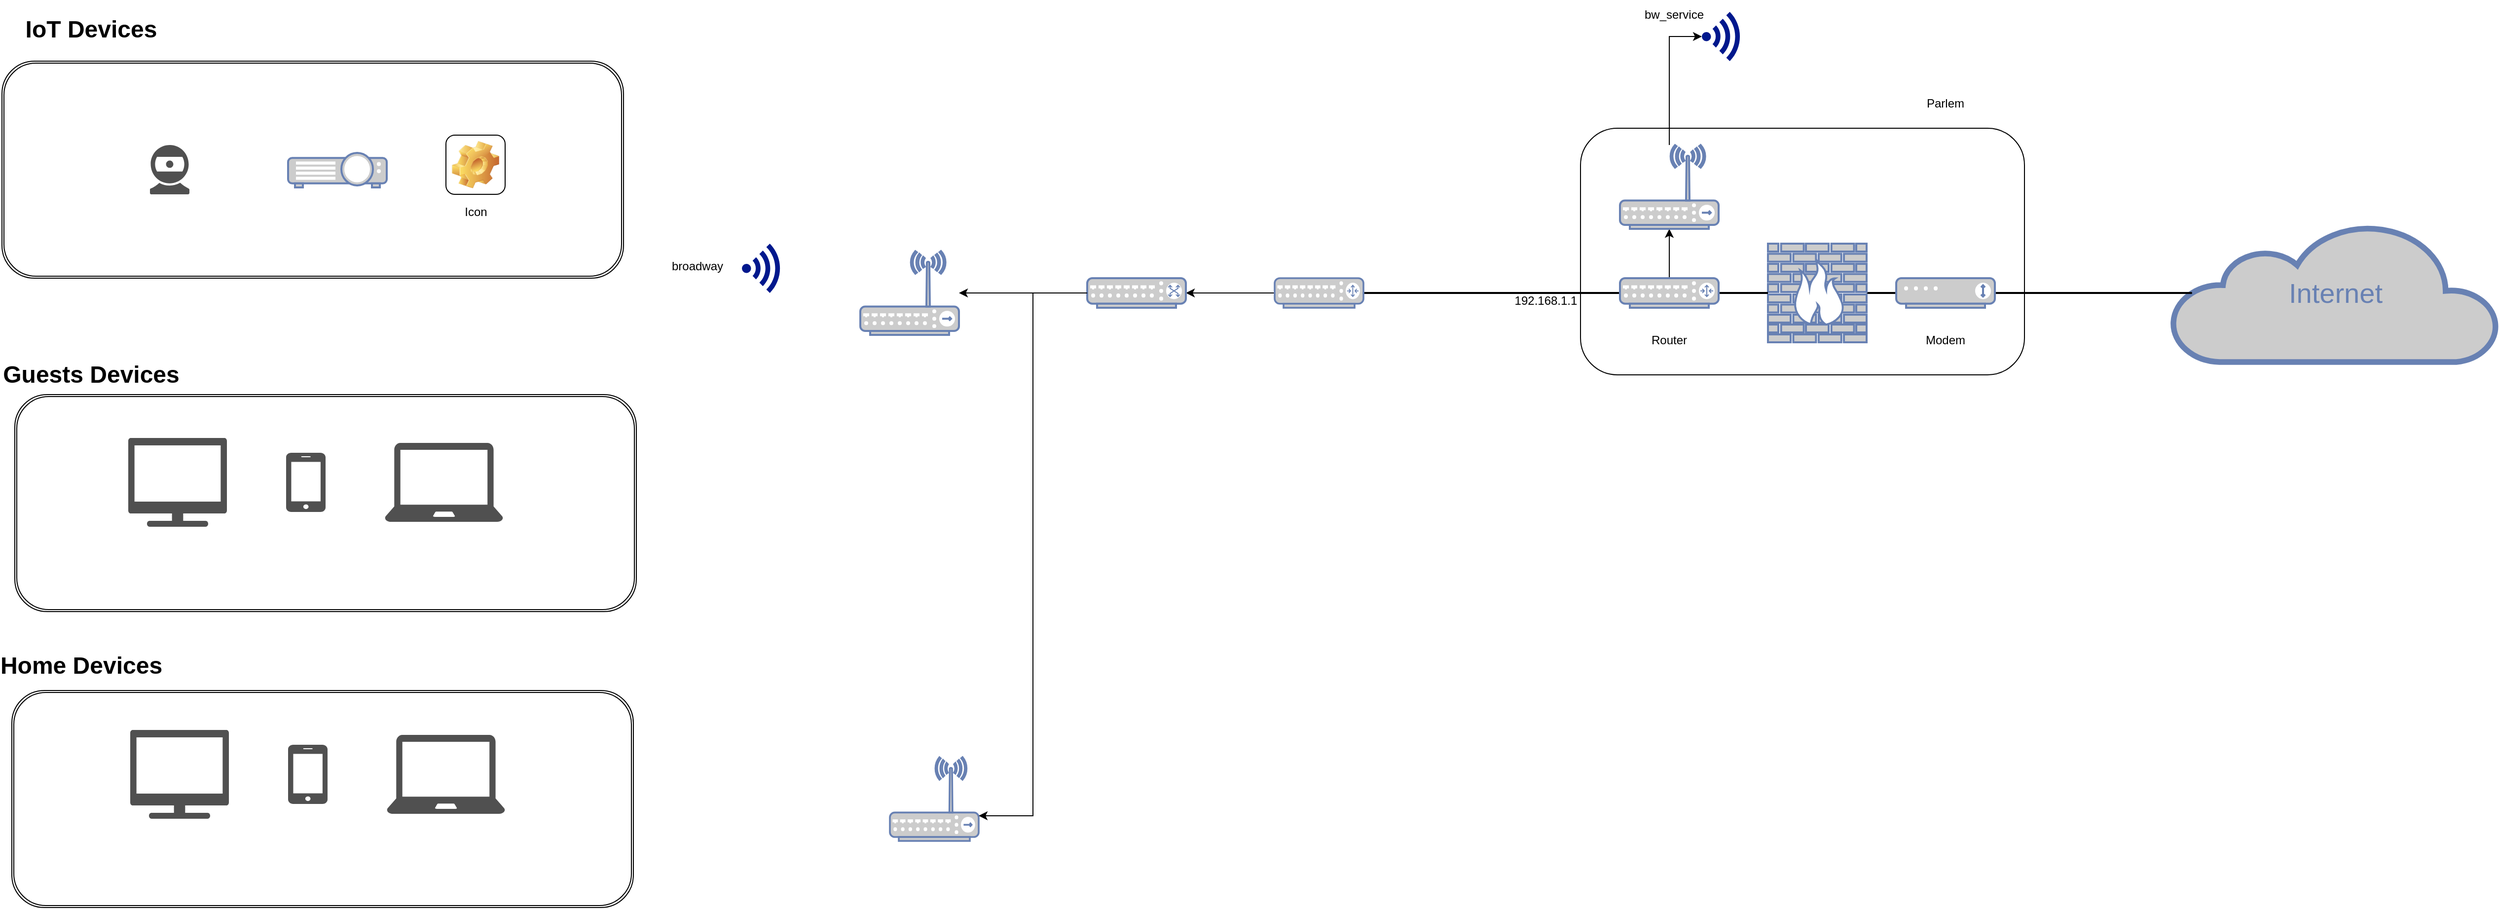 <mxfile version="28.2.0">
  <diagram name="Page-1" id="bfe91b75-5d2c-26a0-9c1d-138518896778">
    <mxGraphModel dx="1216" dy="726" grid="1" gridSize="10" guides="1" tooltips="1" connect="1" arrows="1" fold="1" page="1" pageScale="1" pageWidth="1100" pageHeight="850" background="none" math="0" shadow="0">
      <root>
        <mxCell id="0" />
        <mxCell id="1" parent="0" />
        <mxCell id="S_OwnUnUDvWFl5J13V23-35" value="" style="shape=ext;double=1;rounded=1;whiteSpace=wrap;html=1;" parent="1" vertex="1">
          <mxGeometry x="20" y="662" width="630" height="220" as="geometry" />
        </mxCell>
        <mxCell id="S_OwnUnUDvWFl5J13V23-25" value="" style="shape=ext;double=1;rounded=1;whiteSpace=wrap;html=1;" parent="1" vertex="1">
          <mxGeometry x="30" y="1300" width="630" height="220" as="geometry" />
        </mxCell>
        <mxCell id="S_OwnUnUDvWFl5J13V23-7" value="" style="rounded=1;whiteSpace=wrap;html=1;" parent="1" vertex="1">
          <mxGeometry x="1620" y="730" width="450" height="250" as="geometry" />
        </mxCell>
        <mxCell id="7c3789c024ecab99-55" style="edgeStyle=none;html=1;labelBackgroundColor=none;endArrow=none;endFill=0;strokeWidth=2;fontFamily=Verdana;fontSize=28;fontColor=#6881B3;" parent="1" source="7c3789c024ecab99-8" edge="1">
          <mxGeometry relative="1" as="geometry">
            <mxPoint x="1940" y="897.0" as="targetPoint" />
          </mxGeometry>
        </mxCell>
        <mxCell id="7c3789c024ecab99-8" value="" style="fontColor=#0066CC;verticalAlign=top;verticalLabelPosition=bottom;labelPosition=center;align=center;html=1;fillColor=#CCCCCC;strokeColor=#6881B3;gradientColor=none;gradientDirection=north;strokeWidth=2;shape=mxgraph.networks.firewall;rounded=0;shadow=0;comic=0;" parent="1" vertex="1">
          <mxGeometry x="1810" y="847" width="100" height="100" as="geometry" />
        </mxCell>
        <mxCell id="7c3789c024ecab99-52" style="edgeStyle=none;html=1;labelBackgroundColor=none;endArrow=none;endFill=0;strokeWidth=2;fontFamily=Verdana;fontSize=15;fontColor=#036897;" parent="1" source="S_OwnUnUDvWFl5J13V23-4" target="7c3789c024ecab99-8" edge="1">
          <mxGeometry relative="1" as="geometry">
            <mxPoint x="1660.0" y="917" as="targetPoint" />
          </mxGeometry>
        </mxCell>
        <mxCell id="7c3789c024ecab99-53" value="Internet" style="html=1;fillColor=#CCCCCC;strokeColor=#6881B3;gradientColor=none;gradientDirection=north;strokeWidth=2;shape=mxgraph.networks.cloud;fontColor=#6881B3;rounded=0;shadow=0;comic=0;align=center;fontSize=28;" parent="1" vertex="1">
          <mxGeometry x="2220" y="827" width="330" height="140" as="geometry" />
        </mxCell>
        <mxCell id="7c3789c024ecab99-56" style="edgeStyle=none;html=1;labelBackgroundColor=none;endArrow=none;endFill=0;strokeWidth=2;fontFamily=Verdana;fontSize=28;fontColor=#6881B3;entryX=0.06;entryY=0.5;entryDx=0;entryDy=0;entryPerimeter=0;" parent="1" target="7c3789c024ecab99-53" edge="1">
          <mxGeometry relative="1" as="geometry">
            <mxPoint x="1930" y="897.0" as="sourcePoint" />
          </mxGeometry>
        </mxCell>
        <mxCell id="S_OwnUnUDvWFl5J13V23-1" value="&lt;div&gt;&lt;span style=&quot;background-color: transparent; color: light-dark(rgb(0, 0, 0), rgb(255, 255, 255));&quot;&gt;Modem&lt;/span&gt;&lt;/div&gt;" style="text;html=1;align=center;verticalAlign=middle;whiteSpace=wrap;rounded=0;" parent="1" vertex="1">
          <mxGeometry x="1915" y="930" width="150" height="30" as="geometry" />
        </mxCell>
        <mxCell id="S_OwnUnUDvWFl5J13V23-5" value="" style="edgeStyle=none;html=1;labelBackgroundColor=none;endArrow=none;endFill=0;strokeWidth=2;fontFamily=Verdana;fontSize=15;fontColor=#036897;" parent="1" target="S_OwnUnUDvWFl5J13V23-4" edge="1">
          <mxGeometry relative="1" as="geometry">
            <mxPoint x="1700" y="897" as="targetPoint" />
            <mxPoint x="1400" y="897" as="sourcePoint" />
          </mxGeometry>
        </mxCell>
        <mxCell id="q_eoovqhWThHUl8G5-B9-2" style="edgeStyle=orthogonalEdgeStyle;rounded=0;orthogonalLoop=1;jettySize=auto;html=1;" edge="1" parent="1" source="S_OwnUnUDvWFl5J13V23-4" target="q_eoovqhWThHUl8G5-B9-1">
          <mxGeometry relative="1" as="geometry" />
        </mxCell>
        <mxCell id="S_OwnUnUDvWFl5J13V23-4" value="" style="fontColor=#0066CC;verticalAlign=top;verticalLabelPosition=bottom;labelPosition=center;align=center;html=1;fillColor=#CCCCCC;strokeColor=#6881B3;gradientColor=none;gradientDirection=north;strokeWidth=2;shape=mxgraph.networks.router;rounded=0;shadow=0;comic=0;" parent="1" vertex="1">
          <mxGeometry x="1660" y="882" width="100" height="30" as="geometry" />
        </mxCell>
        <mxCell id="S_OwnUnUDvWFl5J13V23-6" value="Router" style="text;html=1;align=center;verticalAlign=middle;whiteSpace=wrap;rounded=0;" parent="1" vertex="1">
          <mxGeometry x="1635" y="930" width="150" height="30" as="geometry" />
        </mxCell>
        <mxCell id="S_OwnUnUDvWFl5J13V23-8" value="" style="fontColor=#0066CC;verticalAlign=top;verticalLabelPosition=bottom;labelPosition=center;align=center;html=1;outlineConnect=0;fillColor=#CCCCCC;strokeColor=#6881B3;gradientColor=none;gradientDirection=north;strokeWidth=2;shape=mxgraph.networks.modem;" parent="1" vertex="1">
          <mxGeometry x="1940" y="882" width="100" height="30" as="geometry" />
        </mxCell>
        <mxCell id="S_OwnUnUDvWFl5J13V23-9" value="&lt;div&gt;&lt;span style=&quot;background-color: transparent; color: light-dark(rgb(0, 0, 0), rgb(255, 255, 255));&quot;&gt;Parlem&lt;/span&gt;&lt;/div&gt;" style="text;html=1;align=center;verticalAlign=middle;whiteSpace=wrap;rounded=0;" parent="1" vertex="1">
          <mxGeometry x="1915" y="690" width="150" height="30" as="geometry" />
        </mxCell>
        <mxCell id="S_OwnUnUDvWFl5J13V23-14" value="" style="edgeStyle=orthogonalEdgeStyle;rounded=0;orthogonalLoop=1;jettySize=auto;html=1;" parent="1" source="S_OwnUnUDvWFl5J13V23-10" target="S_OwnUnUDvWFl5J13V23-11" edge="1">
          <mxGeometry relative="1" as="geometry" />
        </mxCell>
        <mxCell id="S_OwnUnUDvWFl5J13V23-10" value="" style="fontColor=#0066CC;verticalAlign=top;verticalLabelPosition=bottom;labelPosition=center;align=center;html=1;outlineConnect=0;fillColor=#CCCCCC;strokeColor=#6881B3;gradientColor=none;gradientDirection=north;strokeWidth=2;shape=mxgraph.networks.router;" parent="1" vertex="1">
          <mxGeometry x="1310" y="882" width="90" height="30" as="geometry" />
        </mxCell>
        <mxCell id="S_OwnUnUDvWFl5J13V23-16" style="edgeStyle=orthogonalEdgeStyle;rounded=0;orthogonalLoop=1;jettySize=auto;html=1;" parent="1" source="S_OwnUnUDvWFl5J13V23-11" target="S_OwnUnUDvWFl5J13V23-15" edge="1">
          <mxGeometry relative="1" as="geometry" />
        </mxCell>
        <mxCell id="S_OwnUnUDvWFl5J13V23-11" value="" style="fontColor=#0066CC;verticalAlign=top;verticalLabelPosition=bottom;labelPosition=center;align=center;html=1;outlineConnect=0;fillColor=#CCCCCC;strokeColor=#6881B3;gradientColor=none;gradientDirection=north;strokeWidth=2;shape=mxgraph.networks.switch;" parent="1" vertex="1">
          <mxGeometry x="1120" y="882" width="100" height="30" as="geometry" />
        </mxCell>
        <mxCell id="S_OwnUnUDvWFl5J13V23-15" value="" style="fontColor=#0066CC;verticalAlign=top;verticalLabelPosition=bottom;labelPosition=center;align=center;html=1;outlineConnect=0;fillColor=#CCCCCC;strokeColor=#6881B3;gradientColor=none;gradientDirection=north;strokeWidth=2;shape=mxgraph.networks.wireless_hub;" parent="1" vertex="1">
          <mxGeometry x="890" y="854.5" width="100" height="85" as="geometry" />
        </mxCell>
        <mxCell id="S_OwnUnUDvWFl5J13V23-17" value="" style="fontColor=#0066CC;verticalAlign=top;verticalLabelPosition=bottom;labelPosition=center;align=center;html=1;outlineConnect=0;fillColor=#CCCCCC;strokeColor=#6881B3;gradientColor=none;gradientDirection=north;strokeWidth=2;shape=mxgraph.networks.wireless_hub;" parent="1" vertex="1">
          <mxGeometry x="920" y="1367.5" width="90" height="85" as="geometry" />
        </mxCell>
        <mxCell id="S_OwnUnUDvWFl5J13V23-18" style="edgeStyle=orthogonalEdgeStyle;rounded=0;orthogonalLoop=1;jettySize=auto;html=1;entryX=1;entryY=0.7;entryDx=0;entryDy=0;entryPerimeter=0;" parent="1" source="S_OwnUnUDvWFl5J13V23-11" target="S_OwnUnUDvWFl5J13V23-17" edge="1">
          <mxGeometry relative="1" as="geometry" />
        </mxCell>
        <mxCell id="S_OwnUnUDvWFl5J13V23-20" value="" style="sketch=0;pointerEvents=1;shadow=0;dashed=0;html=1;strokeColor=none;fillColor=#505050;labelPosition=center;verticalLabelPosition=bottom;verticalAlign=top;outlineConnect=0;align=center;shape=mxgraph.office.devices.webcam;" parent="1" vertex="1">
          <mxGeometry x="170" y="747" width="40" height="50" as="geometry" />
        </mxCell>
        <mxCell id="S_OwnUnUDvWFl5J13V23-21" value="" style="sketch=0;pointerEvents=1;shadow=0;dashed=0;html=1;strokeColor=none;fillColor=#505050;labelPosition=center;verticalLabelPosition=bottom;verticalAlign=top;outlineConnect=0;align=center;shape=mxgraph.office.devices.cell_phone_iphone_proportional;" parent="1" vertex="1">
          <mxGeometry x="310" y="1355" width="40" height="60" as="geometry" />
        </mxCell>
        <mxCell id="S_OwnUnUDvWFl5J13V23-22" value="" style="sketch=0;pointerEvents=1;shadow=0;dashed=0;html=1;strokeColor=none;fillColor=#505050;labelPosition=center;verticalLabelPosition=bottom;verticalAlign=top;outlineConnect=0;align=center;shape=mxgraph.office.devices.tv;" parent="1" vertex="1">
          <mxGeometry x="150" y="1340" width="100" height="90" as="geometry" />
        </mxCell>
        <mxCell id="S_OwnUnUDvWFl5J13V23-24" value="" style="sketch=0;pointerEvents=1;shadow=0;dashed=0;html=1;strokeColor=none;fillColor=#505050;labelPosition=center;verticalLabelPosition=bottom;verticalAlign=top;outlineConnect=0;align=center;shape=mxgraph.office.devices.laptop;" parent="1" vertex="1">
          <mxGeometry x="410" y="1345" width="120" height="80" as="geometry" />
        </mxCell>
        <mxCell id="S_OwnUnUDvWFl5J13V23-27" value="Home Devices" style="text;strokeColor=none;fillColor=none;html=1;fontSize=24;fontStyle=1;verticalAlign=middle;align=center;" parent="1" vertex="1">
          <mxGeometry x="50" y="1255" width="100" height="40" as="geometry" />
        </mxCell>
        <mxCell id="S_OwnUnUDvWFl5J13V23-28" value="" style="shape=ext;double=1;rounded=1;whiteSpace=wrap;html=1;" parent="1" vertex="1">
          <mxGeometry x="33" y="1000" width="630" height="220" as="geometry" />
        </mxCell>
        <mxCell id="S_OwnUnUDvWFl5J13V23-29" value="" style="sketch=0;pointerEvents=1;shadow=0;dashed=0;html=1;strokeColor=none;fillColor=#505050;labelPosition=center;verticalLabelPosition=bottom;verticalAlign=top;outlineConnect=0;align=center;shape=mxgraph.office.devices.cell_phone_iphone_proportional;" parent="1" vertex="1">
          <mxGeometry x="308" y="1059" width="40" height="60" as="geometry" />
        </mxCell>
        <mxCell id="S_OwnUnUDvWFl5J13V23-30" value="" style="sketch=0;pointerEvents=1;shadow=0;dashed=0;html=1;strokeColor=none;fillColor=#505050;labelPosition=center;verticalLabelPosition=bottom;verticalAlign=top;outlineConnect=0;align=center;shape=mxgraph.office.devices.tv;" parent="1" vertex="1">
          <mxGeometry x="148" y="1044" width="100" height="90" as="geometry" />
        </mxCell>
        <mxCell id="S_OwnUnUDvWFl5J13V23-31" value="" style="sketch=0;pointerEvents=1;shadow=0;dashed=0;html=1;strokeColor=none;fillColor=#505050;labelPosition=center;verticalLabelPosition=bottom;verticalAlign=top;outlineConnect=0;align=center;shape=mxgraph.office.devices.laptop;" parent="1" vertex="1">
          <mxGeometry x="408" y="1049" width="120" height="80" as="geometry" />
        </mxCell>
        <mxCell id="S_OwnUnUDvWFl5J13V23-32" value="Guests Devices" style="text;strokeColor=none;fillColor=none;html=1;fontSize=24;fontStyle=1;verticalAlign=middle;align=center;" parent="1" vertex="1">
          <mxGeometry x="60" y="960" width="100" height="40" as="geometry" />
        </mxCell>
        <mxCell id="S_OwnUnUDvWFl5J13V23-33" value="" style="fontColor=#0066CC;verticalAlign=top;verticalLabelPosition=bottom;labelPosition=center;align=center;html=1;outlineConnect=0;fillColor=#CCCCCC;strokeColor=#6881B3;gradientColor=none;gradientDirection=north;strokeWidth=2;shape=mxgraph.networks.video_projector;" parent="1" vertex="1">
          <mxGeometry x="310" y="755" width="100" height="35" as="geometry" />
        </mxCell>
        <mxCell id="S_OwnUnUDvWFl5J13V23-34" value="Icon" style="icon;html=1;image=img/clipart/Gear_128x128.png" parent="1" vertex="1">
          <mxGeometry x="470" y="737" width="60" height="60" as="geometry" />
        </mxCell>
        <mxCell id="S_OwnUnUDvWFl5J13V23-36" value="IoT Devices" style="text;strokeColor=none;fillColor=none;html=1;fontSize=24;fontStyle=1;verticalAlign=middle;align=center;" parent="1" vertex="1">
          <mxGeometry x="60" y="610" width="100" height="40" as="geometry" />
        </mxCell>
        <mxCell id="q_eoovqhWThHUl8G5-B9-1" value="" style="fontColor=#0066CC;verticalAlign=top;verticalLabelPosition=bottom;labelPosition=center;align=center;html=1;outlineConnect=0;fillColor=#CCCCCC;strokeColor=#6881B3;gradientColor=none;gradientDirection=north;strokeWidth=2;shape=mxgraph.networks.wireless_hub;" vertex="1" parent="1">
          <mxGeometry x="1660" y="747" width="100" height="85" as="geometry" />
        </mxCell>
        <mxCell id="q_eoovqhWThHUl8G5-B9-3" value="" style="sketch=0;aspect=fixed;pointerEvents=1;shadow=0;dashed=0;html=1;strokeColor=none;labelPosition=center;verticalLabelPosition=bottom;verticalAlign=top;align=center;fillColor=#00188D;shape=mxgraph.mscae.enterprise.wireless_connection" vertex="1" parent="1">
          <mxGeometry x="1743" y="612" width="42" height="50" as="geometry" />
        </mxCell>
        <mxCell id="q_eoovqhWThHUl8G5-B9-4" style="edgeStyle=orthogonalEdgeStyle;rounded=0;orthogonalLoop=1;jettySize=auto;html=1;entryX=0;entryY=0.5;entryDx=0;entryDy=0;entryPerimeter=0;" edge="1" parent="1" source="q_eoovqhWThHUl8G5-B9-1" target="q_eoovqhWThHUl8G5-B9-3">
          <mxGeometry relative="1" as="geometry" />
        </mxCell>
        <mxCell id="q_eoovqhWThHUl8G5-B9-5" value="&lt;div&gt;&lt;span style=&quot;background-color: transparent; color: light-dark(rgb(0, 0, 0), rgb(255, 255, 255));&quot;&gt;bw_service&lt;/span&gt;&lt;/div&gt;" style="text;html=1;align=center;verticalAlign=middle;whiteSpace=wrap;rounded=0;" vertex="1" parent="1">
          <mxGeometry x="1640" y="600" width="150" height="30" as="geometry" />
        </mxCell>
        <mxCell id="q_eoovqhWThHUl8G5-B9-6" value="" style="sketch=0;aspect=fixed;pointerEvents=1;shadow=0;dashed=0;html=1;strokeColor=none;labelPosition=center;verticalLabelPosition=bottom;verticalAlign=top;align=center;fillColor=#00188D;shape=mxgraph.mscae.enterprise.wireless_connection" vertex="1" parent="1">
          <mxGeometry x="770" y="847" width="42" height="50" as="geometry" />
        </mxCell>
        <mxCell id="q_eoovqhWThHUl8G5-B9-7" value="&lt;div&gt;&lt;span style=&quot;background-color: transparent; color: light-dark(rgb(0, 0, 0), rgb(255, 255, 255));&quot;&gt;broadway&lt;/span&gt;&lt;/div&gt;" style="text;html=1;align=center;verticalAlign=middle;whiteSpace=wrap;rounded=0;" vertex="1" parent="1">
          <mxGeometry x="650" y="854.5" width="150" height="30" as="geometry" />
        </mxCell>
        <mxCell id="q_eoovqhWThHUl8G5-B9-8" value="&lt;div&gt;&lt;span style=&quot;background-color: transparent; color: light-dark(rgb(0, 0, 0), rgb(255, 255, 255));&quot;&gt;192.168.1.1&lt;/span&gt;&lt;/div&gt;" style="text;html=1;align=center;verticalAlign=middle;whiteSpace=wrap;rounded=0;" vertex="1" parent="1">
          <mxGeometry x="1510" y="890" width="150" height="30" as="geometry" />
        </mxCell>
      </root>
    </mxGraphModel>
  </diagram>
</mxfile>
